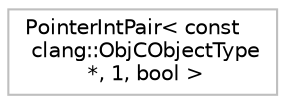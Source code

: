 digraph "Graphical Class Hierarchy"
{
 // LATEX_PDF_SIZE
  bgcolor="transparent";
  edge [fontname="Helvetica",fontsize="10",labelfontname="Helvetica",labelfontsize="10"];
  node [fontname="Helvetica",fontsize="10",shape=record];
  rankdir="LR";
  Node0 [label="PointerIntPair\< const\l clang::ObjCObjectType\l *, 1, bool \>",height=0.2,width=0.4,color="grey75",tooltip=" "];
}
